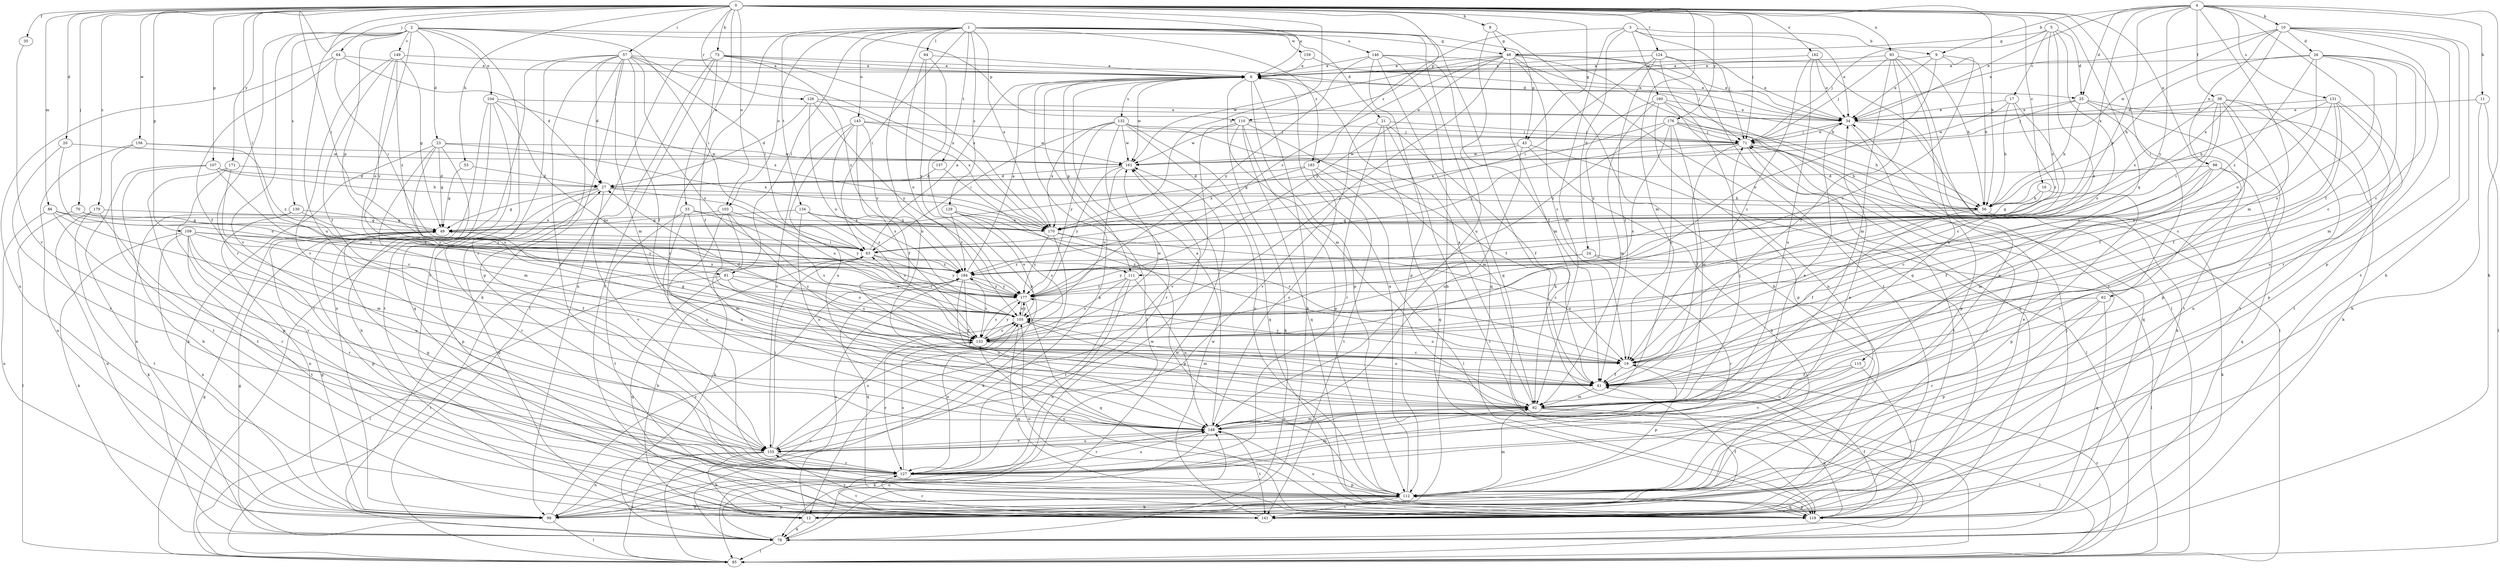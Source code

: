 strict digraph  {
0;
1;
2;
3;
4;
5;
6;
8;
9;
10;
11;
12;
16;
17;
19;
20;
21;
23;
24;
25;
26;
27;
33;
34;
35;
39;
41;
43;
48;
49;
53;
56;
57;
62;
63;
64;
70;
71;
73;
78;
81;
84;
85;
86;
92;
93;
98;
99;
103;
104;
105;
107;
109;
110;
111;
112;
115;
119;
124;
126;
127;
129;
130;
131;
132;
133;
134;
137;
141;
143;
146;
148;
149;
155;
156;
159;
160;
161;
162;
170;
171;
176;
177;
179;
183;
184;
0 -> 6  [label=a];
0 -> 8  [label=b];
0 -> 16  [label=c];
0 -> 20  [label=d];
0 -> 33  [label=e];
0 -> 35  [label=f];
0 -> 43  [label=g];
0 -> 53  [label=h];
0 -> 56  [label=h];
0 -> 57  [label=i];
0 -> 62  [label=i];
0 -> 63  [label=i];
0 -> 64  [label=j];
0 -> 70  [label=j];
0 -> 71  [label=j];
0 -> 73  [label=k];
0 -> 81  [label=l];
0 -> 86  [label=m];
0 -> 92  [label=m];
0 -> 93  [label=n];
0 -> 98  [label=n];
0 -> 103  [label=o];
0 -> 107  [label=p];
0 -> 109  [label=p];
0 -> 110  [label=p];
0 -> 115  [label=q];
0 -> 124  [label=r];
0 -> 126  [label=r];
0 -> 156  [label=w];
0 -> 162  [label=x];
0 -> 170  [label=x];
0 -> 171  [label=y];
0 -> 176  [label=y];
0 -> 179  [label=z];
1 -> 21  [label=d];
1 -> 43  [label=g];
1 -> 63  [label=i];
1 -> 78  [label=k];
1 -> 81  [label=l];
1 -> 84  [label=l];
1 -> 103  [label=o];
1 -> 119  [label=q];
1 -> 127  [label=r];
1 -> 129  [label=s];
1 -> 134  [label=t];
1 -> 137  [label=t];
1 -> 143  [label=u];
1 -> 146  [label=u];
1 -> 148  [label=u];
1 -> 159  [label=w];
1 -> 170  [label=x];
1 -> 183  [label=z];
2 -> 23  [label=d];
2 -> 48  [label=g];
2 -> 63  [label=i];
2 -> 104  [label=o];
2 -> 105  [label=o];
2 -> 110  [label=p];
2 -> 111  [label=p];
2 -> 127  [label=r];
2 -> 130  [label=s];
2 -> 141  [label=t];
2 -> 148  [label=u];
2 -> 149  [label=v];
2 -> 155  [label=v];
3 -> 9  [label=b];
3 -> 24  [label=d];
3 -> 34  [label=e];
3 -> 71  [label=j];
3 -> 92  [label=m];
3 -> 160  [label=w];
3 -> 183  [label=z];
4 -> 9  [label=b];
4 -> 10  [label=b];
4 -> 11  [label=b];
4 -> 25  [label=d];
4 -> 34  [label=e];
4 -> 39  [label=f];
4 -> 41  [label=f];
4 -> 78  [label=k];
4 -> 92  [label=m];
4 -> 111  [label=p];
4 -> 131  [label=s];
4 -> 170  [label=x];
4 -> 177  [label=y];
5 -> 17  [label=c];
5 -> 19  [label=c];
5 -> 25  [label=d];
5 -> 48  [label=g];
5 -> 71  [label=j];
5 -> 105  [label=o];
5 -> 184  [label=z];
6 -> 25  [label=d];
6 -> 78  [label=k];
6 -> 85  [label=l];
6 -> 92  [label=m];
6 -> 111  [label=p];
6 -> 112  [label=p];
6 -> 132  [label=s];
6 -> 161  [label=w];
8 -> 48  [label=g];
8 -> 119  [label=q];
8 -> 148  [label=u];
9 -> 6  [label=a];
9 -> 34  [label=e];
9 -> 56  [label=h];
9 -> 105  [label=o];
9 -> 133  [label=s];
10 -> 12  [label=b];
10 -> 19  [label=c];
10 -> 26  [label=d];
10 -> 34  [label=e];
10 -> 98  [label=n];
10 -> 112  [label=p];
10 -> 141  [label=t];
10 -> 161  [label=w];
10 -> 170  [label=x];
11 -> 12  [label=b];
11 -> 34  [label=e];
11 -> 85  [label=l];
12 -> 27  [label=d];
12 -> 71  [label=j];
12 -> 78  [label=k];
12 -> 184  [label=z];
16 -> 49  [label=g];
16 -> 56  [label=h];
16 -> 112  [label=p];
17 -> 19  [label=c];
17 -> 34  [label=e];
17 -> 56  [label=h];
17 -> 161  [label=w];
17 -> 184  [label=z];
19 -> 41  [label=f];
19 -> 105  [label=o];
19 -> 112  [label=p];
19 -> 177  [label=y];
20 -> 105  [label=o];
20 -> 127  [label=r];
20 -> 161  [label=w];
21 -> 41  [label=f];
21 -> 71  [label=j];
21 -> 85  [label=l];
21 -> 119  [label=q];
21 -> 127  [label=r];
21 -> 155  [label=v];
23 -> 12  [label=b];
23 -> 49  [label=g];
23 -> 78  [label=k];
23 -> 92  [label=m];
23 -> 133  [label=s];
23 -> 161  [label=w];
23 -> 170  [label=x];
24 -> 85  [label=l];
24 -> 127  [label=r];
24 -> 177  [label=y];
24 -> 184  [label=z];
25 -> 34  [label=e];
25 -> 56  [label=h];
25 -> 71  [label=j];
25 -> 78  [label=k];
25 -> 112  [label=p];
25 -> 141  [label=t];
26 -> 6  [label=a];
26 -> 19  [label=c];
26 -> 56  [label=h];
26 -> 92  [label=m];
26 -> 105  [label=o];
26 -> 127  [label=r];
26 -> 133  [label=s];
26 -> 184  [label=z];
27 -> 49  [label=g];
27 -> 56  [label=h];
27 -> 105  [label=o];
27 -> 112  [label=p];
27 -> 127  [label=r];
27 -> 155  [label=v];
33 -> 92  [label=m];
33 -> 133  [label=s];
33 -> 141  [label=t];
33 -> 148  [label=u];
33 -> 170  [label=x];
34 -> 71  [label=j];
34 -> 78  [label=k];
34 -> 112  [label=p];
35 -> 155  [label=v];
39 -> 34  [label=e];
39 -> 41  [label=f];
39 -> 63  [label=i];
39 -> 99  [label=n];
39 -> 112  [label=p];
39 -> 133  [label=s];
39 -> 141  [label=t];
39 -> 170  [label=x];
41 -> 92  [label=m];
43 -> 12  [label=b];
43 -> 49  [label=g];
43 -> 85  [label=l];
43 -> 148  [label=u];
43 -> 161  [label=w];
48 -> 6  [label=a];
48 -> 12  [label=b];
48 -> 19  [label=c];
48 -> 34  [label=e];
48 -> 71  [label=j];
48 -> 85  [label=l];
48 -> 92  [label=m];
48 -> 133  [label=s];
48 -> 161  [label=w];
48 -> 177  [label=y];
48 -> 184  [label=z];
49 -> 63  [label=i];
49 -> 112  [label=p];
53 -> 27  [label=d];
53 -> 49  [label=g];
56 -> 41  [label=f];
56 -> 49  [label=g];
56 -> 78  [label=k];
57 -> 6  [label=a];
57 -> 27  [label=d];
57 -> 41  [label=f];
57 -> 63  [label=i];
57 -> 78  [label=k];
57 -> 85  [label=l];
57 -> 92  [label=m];
57 -> 112  [label=p];
57 -> 127  [label=r];
57 -> 133  [label=s];
57 -> 155  [label=v];
57 -> 170  [label=x];
62 -> 105  [label=o];
62 -> 112  [label=p];
62 -> 119  [label=q];
62 -> 127  [label=r];
63 -> 6  [label=a];
63 -> 12  [label=b];
63 -> 177  [label=y];
63 -> 184  [label=z];
64 -> 6  [label=a];
64 -> 27  [label=d];
64 -> 41  [label=f];
64 -> 63  [label=i];
64 -> 99  [label=n];
70 -> 49  [label=g];
70 -> 85  [label=l];
70 -> 177  [label=y];
71 -> 34  [label=e];
71 -> 41  [label=f];
71 -> 56  [label=h];
71 -> 63  [label=i];
71 -> 141  [label=t];
71 -> 161  [label=w];
73 -> 6  [label=a];
73 -> 41  [label=f];
73 -> 56  [label=h];
73 -> 85  [label=l];
73 -> 99  [label=n];
73 -> 141  [label=t];
73 -> 170  [label=x];
73 -> 184  [label=z];
78 -> 49  [label=g];
78 -> 85  [label=l];
78 -> 148  [label=u];
78 -> 161  [label=w];
81 -> 85  [label=l];
81 -> 105  [label=o];
81 -> 119  [label=q];
81 -> 133  [label=s];
81 -> 177  [label=y];
84 -> 6  [label=a];
84 -> 12  [label=b];
84 -> 105  [label=o];
84 -> 177  [label=y];
85 -> 19  [label=c];
85 -> 49  [label=g];
85 -> 63  [label=i];
85 -> 105  [label=o];
86 -> 49  [label=g];
86 -> 92  [label=m];
86 -> 99  [label=n];
86 -> 155  [label=v];
86 -> 184  [label=z];
92 -> 6  [label=a];
92 -> 71  [label=j];
92 -> 85  [label=l];
92 -> 105  [label=o];
92 -> 119  [label=q];
92 -> 148  [label=u];
93 -> 6  [label=a];
93 -> 41  [label=f];
93 -> 56  [label=h];
93 -> 71  [label=j];
93 -> 92  [label=m];
93 -> 141  [label=t];
93 -> 148  [label=u];
98 -> 19  [label=c];
98 -> 27  [label=d];
98 -> 41  [label=f];
98 -> 92  [label=m];
98 -> 119  [label=q];
98 -> 155  [label=v];
99 -> 6  [label=a];
99 -> 49  [label=g];
99 -> 85  [label=l];
99 -> 112  [label=p];
99 -> 161  [label=w];
99 -> 184  [label=z];
103 -> 19  [label=c];
103 -> 49  [label=g];
103 -> 78  [label=k];
103 -> 148  [label=u];
103 -> 177  [label=y];
104 -> 34  [label=e];
104 -> 99  [label=n];
104 -> 119  [label=q];
104 -> 133  [label=s];
104 -> 141  [label=t];
104 -> 170  [label=x];
105 -> 63  [label=i];
105 -> 92  [label=m];
105 -> 119  [label=q];
105 -> 133  [label=s];
105 -> 177  [label=y];
107 -> 12  [label=b];
107 -> 27  [label=d];
107 -> 56  [label=h];
107 -> 99  [label=n];
107 -> 105  [label=o];
109 -> 41  [label=f];
109 -> 63  [label=i];
109 -> 78  [label=k];
109 -> 99  [label=n];
109 -> 127  [label=r];
109 -> 141  [label=t];
109 -> 148  [label=u];
109 -> 177  [label=y];
110 -> 71  [label=j];
110 -> 78  [label=k];
110 -> 92  [label=m];
110 -> 112  [label=p];
110 -> 119  [label=q];
110 -> 155  [label=v];
110 -> 161  [label=w];
111 -> 99  [label=n];
111 -> 127  [label=r];
111 -> 133  [label=s];
111 -> 148  [label=u];
111 -> 177  [label=y];
112 -> 6  [label=a];
112 -> 12  [label=b];
112 -> 92  [label=m];
112 -> 99  [label=n];
112 -> 119  [label=q];
112 -> 133  [label=s];
112 -> 141  [label=t];
115 -> 41  [label=f];
115 -> 141  [label=t];
115 -> 148  [label=u];
115 -> 155  [label=v];
119 -> 41  [label=f];
119 -> 71  [label=j];
119 -> 105  [label=o];
119 -> 112  [label=p];
119 -> 148  [label=u];
119 -> 155  [label=v];
124 -> 6  [label=a];
124 -> 34  [label=e];
124 -> 41  [label=f];
124 -> 63  [label=i];
124 -> 99  [label=n];
124 -> 141  [label=t];
126 -> 27  [label=d];
126 -> 34  [label=e];
126 -> 105  [label=o];
126 -> 170  [label=x];
126 -> 177  [label=y];
127 -> 34  [label=e];
127 -> 49  [label=g];
127 -> 92  [label=m];
127 -> 105  [label=o];
127 -> 112  [label=p];
127 -> 133  [label=s];
127 -> 141  [label=t];
127 -> 148  [label=u];
129 -> 19  [label=c];
129 -> 105  [label=o];
129 -> 133  [label=s];
129 -> 170  [label=x];
129 -> 184  [label=z];
130 -> 49  [label=g];
130 -> 78  [label=k];
130 -> 99  [label=n];
130 -> 184  [label=z];
131 -> 19  [label=c];
131 -> 34  [label=e];
131 -> 41  [label=f];
131 -> 56  [label=h];
131 -> 133  [label=s];
131 -> 141  [label=t];
131 -> 148  [label=u];
132 -> 41  [label=f];
132 -> 63  [label=i];
132 -> 71  [label=j];
132 -> 112  [label=p];
132 -> 119  [label=q];
132 -> 127  [label=r];
132 -> 161  [label=w];
132 -> 170  [label=x];
132 -> 177  [label=y];
133 -> 19  [label=c];
133 -> 27  [label=d];
133 -> 49  [label=g];
133 -> 127  [label=r];
133 -> 161  [label=w];
133 -> 177  [label=y];
134 -> 49  [label=g];
134 -> 133  [label=s];
134 -> 148  [label=u];
134 -> 170  [label=x];
134 -> 184  [label=z];
137 -> 19  [label=c];
137 -> 27  [label=d];
141 -> 34  [label=e];
141 -> 41  [label=f];
141 -> 127  [label=r];
141 -> 161  [label=w];
143 -> 41  [label=f];
143 -> 71  [label=j];
143 -> 133  [label=s];
143 -> 148  [label=u];
143 -> 155  [label=v];
143 -> 161  [label=w];
143 -> 184  [label=z];
146 -> 6  [label=a];
146 -> 12  [label=b];
146 -> 34  [label=e];
146 -> 41  [label=f];
146 -> 112  [label=p];
146 -> 119  [label=q];
146 -> 177  [label=y];
148 -> 6  [label=a];
148 -> 34  [label=e];
148 -> 78  [label=k];
148 -> 92  [label=m];
148 -> 127  [label=r];
148 -> 141  [label=t];
148 -> 155  [label=v];
149 -> 6  [label=a];
149 -> 41  [label=f];
149 -> 49  [label=g];
149 -> 155  [label=v];
149 -> 177  [label=y];
149 -> 184  [label=z];
155 -> 12  [label=b];
155 -> 63  [label=i];
155 -> 85  [label=l];
155 -> 99  [label=n];
155 -> 105  [label=o];
155 -> 127  [label=r];
155 -> 148  [label=u];
156 -> 99  [label=n];
156 -> 141  [label=t];
156 -> 161  [label=w];
156 -> 184  [label=z];
159 -> 6  [label=a];
159 -> 34  [label=e];
160 -> 34  [label=e];
160 -> 85  [label=l];
160 -> 92  [label=m];
160 -> 112  [label=p];
160 -> 119  [label=q];
160 -> 177  [label=y];
161 -> 27  [label=d];
161 -> 105  [label=o];
161 -> 177  [label=y];
162 -> 6  [label=a];
162 -> 19  [label=c];
162 -> 34  [label=e];
162 -> 112  [label=p];
162 -> 148  [label=u];
170 -> 19  [label=c];
170 -> 78  [label=k];
170 -> 112  [label=p];
170 -> 177  [label=y];
171 -> 19  [label=c];
171 -> 27  [label=d];
171 -> 112  [label=p];
171 -> 141  [label=t];
176 -> 19  [label=c];
176 -> 56  [label=h];
176 -> 71  [label=j];
176 -> 92  [label=m];
176 -> 119  [label=q];
176 -> 133  [label=s];
176 -> 170  [label=x];
176 -> 184  [label=z];
177 -> 105  [label=o];
177 -> 119  [label=q];
177 -> 133  [label=s];
177 -> 184  [label=z];
179 -> 99  [label=n];
179 -> 127  [label=r];
179 -> 141  [label=t];
179 -> 170  [label=x];
183 -> 27  [label=d];
183 -> 85  [label=l];
183 -> 141  [label=t];
183 -> 148  [label=u];
183 -> 170  [label=x];
184 -> 6  [label=a];
184 -> 41  [label=f];
184 -> 119  [label=q];
184 -> 133  [label=s];
184 -> 148  [label=u];
184 -> 177  [label=y];
}
